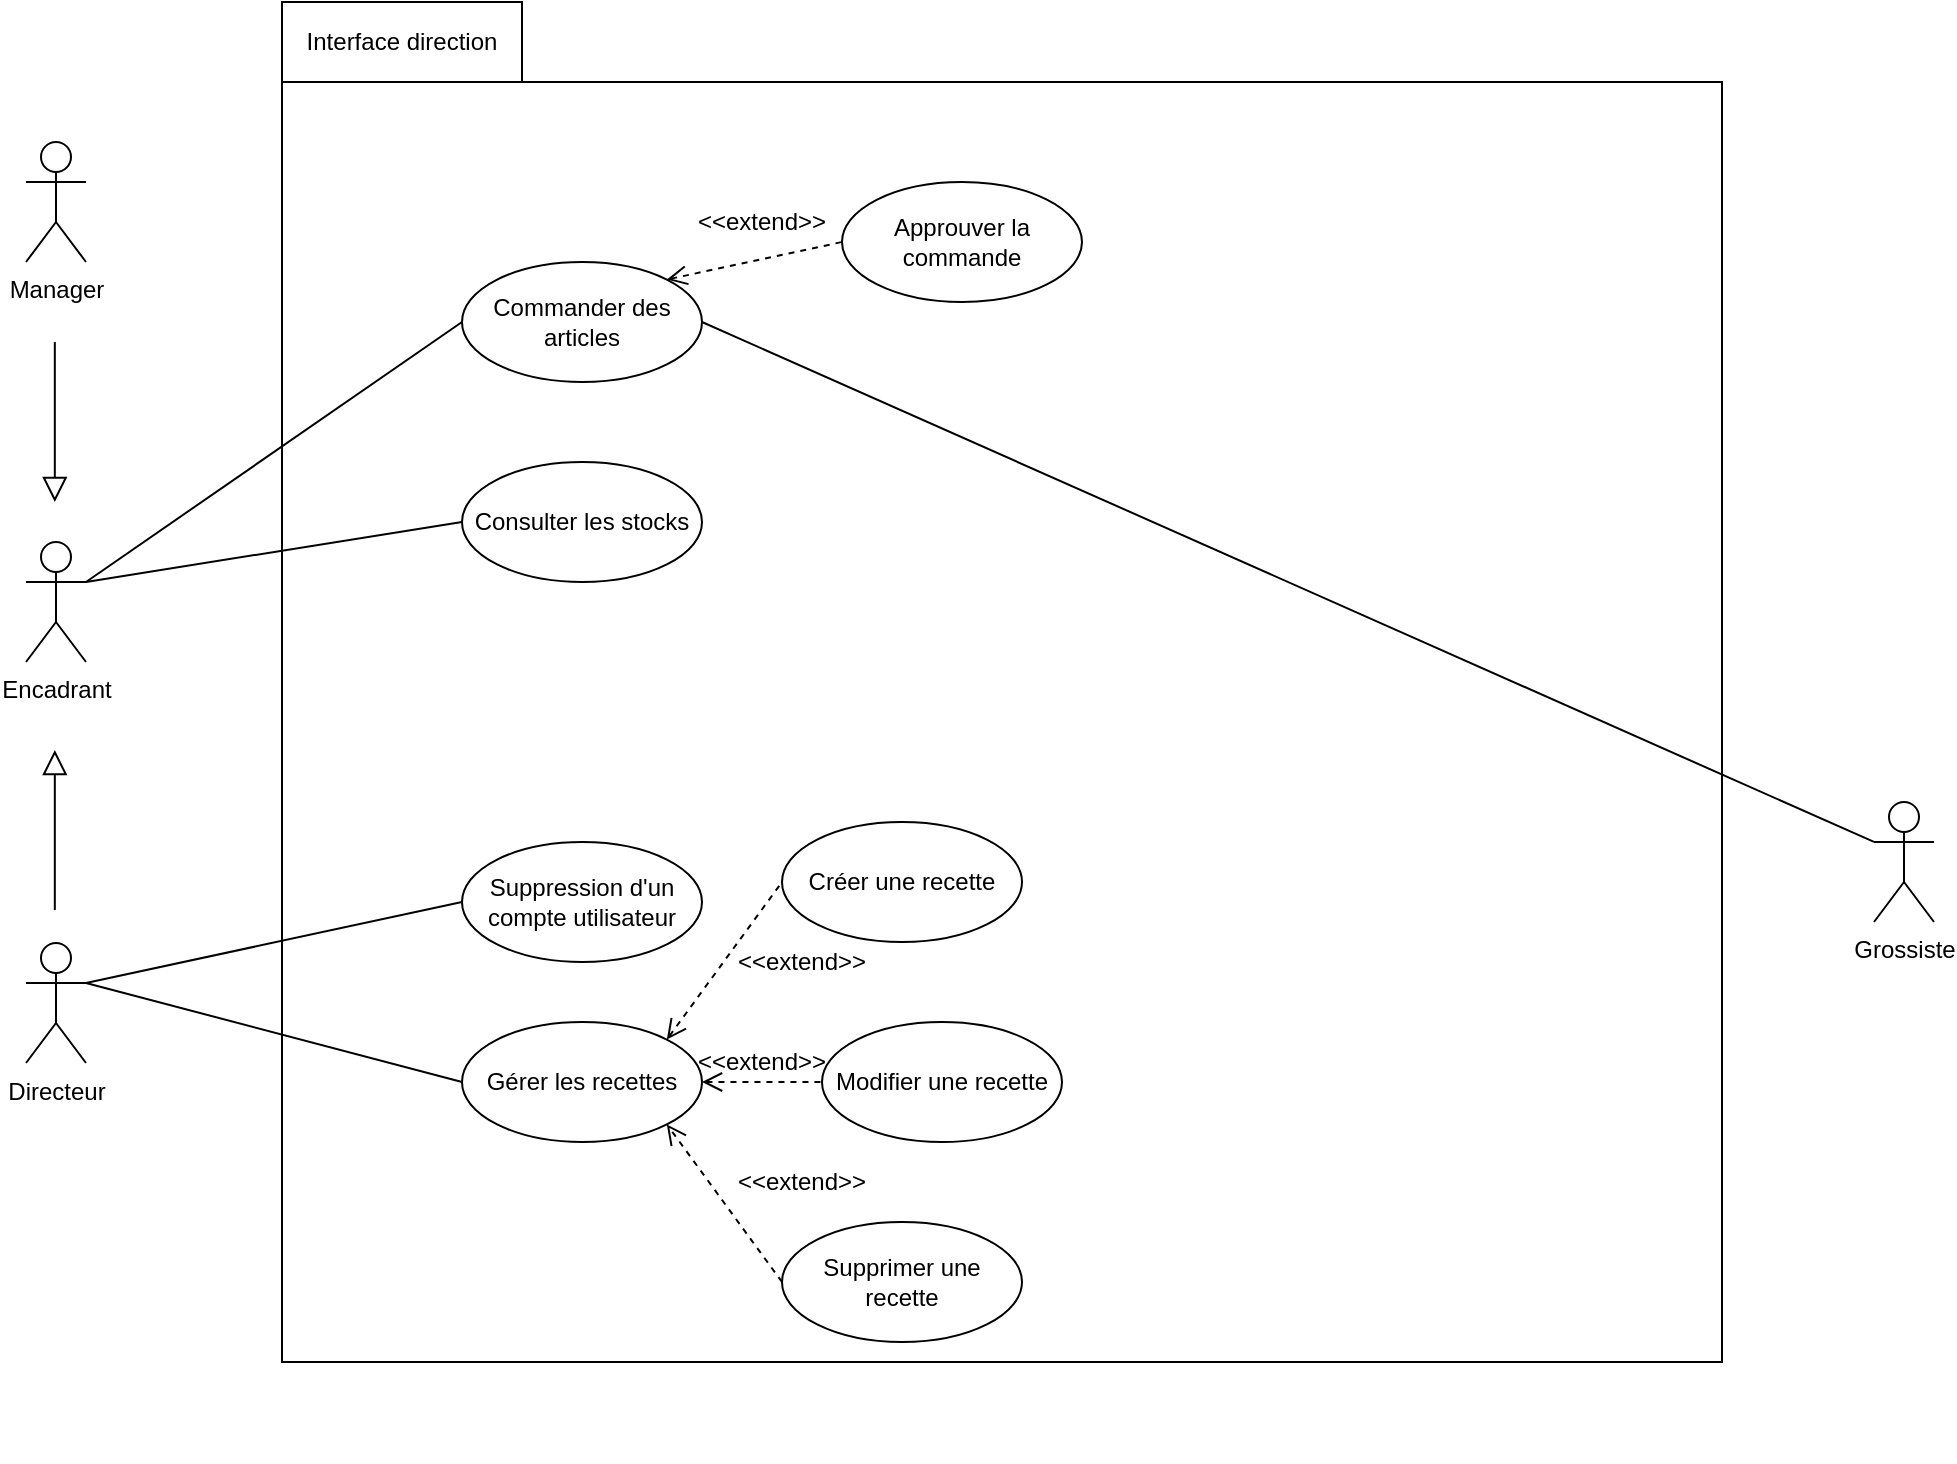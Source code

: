 <mxfile version="13.3.1" type="device"><diagram name="Page-1" id="b5b7bab2-c9e2-2cf4-8b2a-24fd1a2a6d21"><mxGraphModel dx="1278" dy="949" grid="1" gridSize="10" guides="1" tooltips="1" connect="1" arrows="1" fold="1" page="1" pageScale="1" pageWidth="1169" pageHeight="827" background="#ffffff" math="0" shadow="0"><root><mxCell id="0"/><mxCell id="1" parent="0"/><mxCell id="ZWSCRHIobyAyEFh-fxVe-1" value="" style="group" parent="1" vertex="1" connectable="0"><mxGeometry x="270" y="90" width="786" height="680" as="geometry"/></mxCell><mxCell id="ZWSCRHIobyAyEFh-fxVe-2" value="&lt;div&gt;&lt;br&gt;&lt;/div&gt;&lt;div&gt;&lt;br&gt;&lt;/div&gt;" style="shape=folder;fontStyle=1;spacingTop=10;tabWidth=120;tabHeight=40;tabPosition=left;html=1;fillColor=none;" parent="ZWSCRHIobyAyEFh-fxVe-1" vertex="1"><mxGeometry x="-40" y="-50" width="720" height="680" as="geometry"/></mxCell><mxCell id="ZWSCRHIobyAyEFh-fxVe-22" value="Interface direction" style="text;html=1;strokeColor=none;fillColor=none;align=center;verticalAlign=middle;whiteSpace=wrap;rounded=0;" parent="ZWSCRHIobyAyEFh-fxVe-1" vertex="1"><mxGeometry x="-30" y="-40" width="100" height="20" as="geometry"/></mxCell><mxCell id="ZWSCRHIobyAyEFh-fxVe-23" value="Commander des articles" style="ellipse;whiteSpace=wrap;html=1;fillColor=none;" parent="ZWSCRHIobyAyEFh-fxVe-1" vertex="1"><mxGeometry x="50" y="80" width="120" height="60" as="geometry"/></mxCell><mxCell id="ZWSCRHIobyAyEFh-fxVe-24" value="Grossiste" style="shape=umlActor;verticalLabelPosition=bottom;labelBackgroundColor=#ffffff;verticalAlign=top;html=1;outlineConnect=0;" parent="ZWSCRHIobyAyEFh-fxVe-1" vertex="1"><mxGeometry x="756" y="350" width="30" height="60" as="geometry"/></mxCell><mxCell id="ZWSCRHIobyAyEFh-fxVe-25" value="" style="endArrow=none;html=1;entryX=1;entryY=0.5;entryDx=0;entryDy=0;exitX=0;exitY=0.333;exitDx=0;exitDy=0;exitPerimeter=0;" parent="ZWSCRHIobyAyEFh-fxVe-1" source="ZWSCRHIobyAyEFh-fxVe-24" target="ZWSCRHIobyAyEFh-fxVe-23" edge="1"><mxGeometry width="50" height="50" relative="1" as="geometry"><mxPoint x="256" y="20" as="sourcePoint"/><mxPoint x="306" y="-30" as="targetPoint"/></mxGeometry></mxCell><mxCell id="ZWSCRHIobyAyEFh-fxVe-29" value="Consulter les stocks" style="ellipse;whiteSpace=wrap;html=1;fillColor=none;" parent="ZWSCRHIobyAyEFh-fxVe-1" vertex="1"><mxGeometry x="50" y="180" width="120" height="60" as="geometry"/></mxCell><mxCell id="ZWSCRHIobyAyEFh-fxVe-41" value="Gérer les recettes" style="ellipse;whiteSpace=wrap;html=1;fillColor=none;" parent="ZWSCRHIobyAyEFh-fxVe-1" vertex="1"><mxGeometry x="50" y="460" width="120" height="60" as="geometry"/></mxCell><mxCell id="ZWSCRHIobyAyEFh-fxVe-42" value="Modifier une recette" style="ellipse;whiteSpace=wrap;html=1;fillColor=none;" parent="ZWSCRHIobyAyEFh-fxVe-1" vertex="1"><mxGeometry x="230" y="460" width="120" height="60" as="geometry"/></mxCell><mxCell id="ZWSCRHIobyAyEFh-fxVe-43" value="Créer une recette" style="ellipse;whiteSpace=wrap;html=1;fillColor=none;" parent="ZWSCRHIobyAyEFh-fxVe-1" vertex="1"><mxGeometry x="210" y="360" width="120" height="60" as="geometry"/></mxCell><mxCell id="ZWSCRHIobyAyEFh-fxVe-44" value="Supprimer une recette" style="ellipse;whiteSpace=wrap;html=1;fillColor=none;" parent="ZWSCRHIobyAyEFh-fxVe-1" vertex="1"><mxGeometry x="210" y="560" width="120" height="60" as="geometry"/></mxCell><mxCell id="ZWSCRHIobyAyEFh-fxVe-45" value="" style="endArrow=none;dashed=1;html=1;exitX=1;exitY=0;exitDx=0;exitDy=0;entryX=0;entryY=0.5;entryDx=0;entryDy=0;startArrow=open;startFill=0;startSize=8;" parent="ZWSCRHIobyAyEFh-fxVe-1" source="ZWSCRHIobyAyEFh-fxVe-41" target="ZWSCRHIobyAyEFh-fxVe-43" edge="1"><mxGeometry width="50" height="50" relative="1" as="geometry"><mxPoint x="290" y="410" as="sourcePoint"/><mxPoint x="340" y="360" as="targetPoint"/></mxGeometry></mxCell><mxCell id="ZWSCRHIobyAyEFh-fxVe-46" value="" style="endArrow=none;dashed=1;html=1;exitX=1;exitY=0.5;exitDx=0;exitDy=0;entryX=0;entryY=0.5;entryDx=0;entryDy=0;startArrow=open;startFill=0;startSize=8;" parent="ZWSCRHIobyAyEFh-fxVe-1" source="ZWSCRHIobyAyEFh-fxVe-41" target="ZWSCRHIobyAyEFh-fxVe-42" edge="1"><mxGeometry width="50" height="50" relative="1" as="geometry"><mxPoint x="170" y="520" as="sourcePoint"/><mxPoint x="340" y="380" as="targetPoint"/></mxGeometry></mxCell><mxCell id="ZWSCRHIobyAyEFh-fxVe-48" value="" style="endArrow=open;dashed=1;html=1;entryX=1;entryY=1;entryDx=0;entryDy=0;exitX=0;exitY=0.5;exitDx=0;exitDy=0;startArrow=none;startFill=0;startSize=6;endSize=8;endFill=0;" parent="ZWSCRHIobyAyEFh-fxVe-1" source="ZWSCRHIobyAyEFh-fxVe-44" target="ZWSCRHIobyAyEFh-fxVe-41" edge="1"><mxGeometry width="50" height="50" relative="1" as="geometry"><mxPoint x="380" y="410" as="sourcePoint"/><mxPoint x="430" y="360" as="targetPoint"/></mxGeometry></mxCell><mxCell id="ZWSCRHIobyAyEFh-fxVe-49" value="&amp;lt;&amp;lt;extend&amp;gt;&amp;gt;" style="text;html=1;strokeColor=none;fillColor=none;align=center;verticalAlign=middle;whiteSpace=wrap;rounded=0;" parent="ZWSCRHIobyAyEFh-fxVe-1" vertex="1"><mxGeometry x="200" y="420" width="40" height="20" as="geometry"/></mxCell><mxCell id="ZWSCRHIobyAyEFh-fxVe-50" value="&amp;lt;&amp;lt;extend&amp;gt;&amp;gt;" style="text;html=1;strokeColor=none;fillColor=none;align=center;verticalAlign=middle;whiteSpace=wrap;rounded=0;" parent="ZWSCRHIobyAyEFh-fxVe-1" vertex="1"><mxGeometry x="180" y="470" width="40" height="20" as="geometry"/></mxCell><mxCell id="ZWSCRHIobyAyEFh-fxVe-51" value="&amp;lt;&amp;lt;extend&amp;gt;&amp;gt;" style="text;html=1;strokeColor=none;fillColor=none;align=center;verticalAlign=middle;whiteSpace=wrap;rounded=0;" parent="ZWSCRHIobyAyEFh-fxVe-1" vertex="1"><mxGeometry x="200" y="530" width="40" height="20" as="geometry"/></mxCell><mxCell id="ZWSCRHIobyAyEFh-fxVe-54" value="Approuver la commande" style="ellipse;whiteSpace=wrap;html=1;fillColor=none;" parent="ZWSCRHIobyAyEFh-fxVe-1" vertex="1"><mxGeometry x="240" y="40" width="120" height="60" as="geometry"/></mxCell><mxCell id="ZWSCRHIobyAyEFh-fxVe-55" value="&amp;lt;&amp;lt;extend&amp;gt;&amp;gt;" style="text;html=1;strokeColor=none;fillColor=none;align=center;verticalAlign=middle;whiteSpace=wrap;rounded=0;" parent="ZWSCRHIobyAyEFh-fxVe-1" vertex="1"><mxGeometry x="180" y="50" width="40" height="20" as="geometry"/></mxCell><mxCell id="ZWSCRHIobyAyEFh-fxVe-57" value="Suppression d'un compte utilisateur" style="ellipse;whiteSpace=wrap;html=1;fillColor=none;" parent="ZWSCRHIobyAyEFh-fxVe-1" vertex="1"><mxGeometry x="50" y="370" width="120" height="60" as="geometry"/></mxCell><mxCell id="ZWSCRHIobyAyEFh-fxVe-30" value="Manager" style="shape=umlActor;verticalLabelPosition=bottom;labelBackgroundColor=#ffffff;verticalAlign=top;html=1;outlineConnect=0;" parent="1" vertex="1"><mxGeometry x="102" y="110" width="30" height="60" as="geometry"/></mxCell><mxCell id="ZWSCRHIobyAyEFh-fxVe-31" value="&lt;div&gt;Directeur&lt;/div&gt;" style="shape=umlActor;verticalLabelPosition=bottom;labelBackgroundColor=#ffffff;verticalAlign=top;html=1;outlineConnect=0;" parent="1" vertex="1"><mxGeometry x="102" y="510.5" width="30" height="60" as="geometry"/></mxCell><mxCell id="ZWSCRHIobyAyEFh-fxVe-32" value="Encadrant" style="shape=umlActor;verticalLabelPosition=bottom;labelBackgroundColor=#ffffff;verticalAlign=top;html=1;outlineConnect=0;" parent="1" vertex="1"><mxGeometry x="102" y="310" width="30" height="60" as="geometry"/></mxCell><mxCell id="ZWSCRHIobyAyEFh-fxVe-35" value="" style="endArrow=block;html=1;endFill=0;endSize=10;" parent="1" edge="1"><mxGeometry width="50" height="50" relative="1" as="geometry"><mxPoint x="116.41" y="494.0" as="sourcePoint"/><mxPoint x="116.41" y="414.0" as="targetPoint"/></mxGeometry></mxCell><mxCell id="ZWSCRHIobyAyEFh-fxVe-36" value="" style="endArrow=none;html=1;exitX=1;exitY=0.333;exitDx=0;exitDy=0;exitPerimeter=0;entryX=0;entryY=0.5;entryDx=0;entryDy=0;" parent="1" source="ZWSCRHIobyAyEFh-fxVe-32" target="ZWSCRHIobyAyEFh-fxVe-29" edge="1"><mxGeometry width="50" height="50" relative="1" as="geometry"><mxPoint x="470" y="400" as="sourcePoint"/><mxPoint x="520" y="350" as="targetPoint"/></mxGeometry></mxCell><mxCell id="ZWSCRHIobyAyEFh-fxVe-39" value="" style="endArrow=none;html=1;entryX=0;entryY=0.5;entryDx=0;entryDy=0;exitX=1;exitY=0.333;exitDx=0;exitDy=0;exitPerimeter=0;" parent="1" source="ZWSCRHIobyAyEFh-fxVe-32" target="ZWSCRHIobyAyEFh-fxVe-23" edge="1"><mxGeometry width="50" height="50" relative="1" as="geometry"><mxPoint x="600" y="400" as="sourcePoint"/><mxPoint x="650" y="350" as="targetPoint"/></mxGeometry></mxCell><mxCell id="ZWSCRHIobyAyEFh-fxVe-52" value="" style="endArrow=none;html=1;entryX=0;entryY=0.5;entryDx=0;entryDy=0;exitX=1;exitY=0.333;exitDx=0;exitDy=0;exitPerimeter=0;" parent="1" source="ZWSCRHIobyAyEFh-fxVe-31" target="ZWSCRHIobyAyEFh-fxVe-41" edge="1"><mxGeometry width="50" height="50" relative="1" as="geometry"><mxPoint x="110" y="400" as="sourcePoint"/><mxPoint x="610" y="450" as="targetPoint"/></mxGeometry></mxCell><mxCell id="ZWSCRHIobyAyEFh-fxVe-53" value="" style="endArrow=none;dashed=1;html=1;exitX=1;exitY=0;exitDx=0;exitDy=0;endFill=0;startSize=8;endSize=8;startArrow=open;startFill=0;" parent="1" source="ZWSCRHIobyAyEFh-fxVe-23" edge="1"><mxGeometry width="50" height="50" relative="1" as="geometry"><mxPoint x="560" y="200" as="sourcePoint"/><mxPoint x="510" y="160" as="targetPoint"/></mxGeometry></mxCell><mxCell id="ZWSCRHIobyAyEFh-fxVe-58" value="" style="endArrow=none;html=1;entryX=0;entryY=0.5;entryDx=0;entryDy=0;exitX=1;exitY=0.333;exitDx=0;exitDy=0;exitPerimeter=0;" parent="1" source="ZWSCRHIobyAyEFh-fxVe-31" target="ZWSCRHIobyAyEFh-fxVe-57" edge="1"><mxGeometry width="50" height="50" relative="1" as="geometry"><mxPoint x="80" y="490" as="sourcePoint"/><mxPoint x="610" y="350" as="targetPoint"/></mxGeometry></mxCell><mxCell id="ale5NyuDR_c3tiTjP34F-1" value="" style="endArrow=block;html=1;endFill=0;endSize=10;" edge="1" parent="1"><mxGeometry width="50" height="50" relative="1" as="geometry"><mxPoint x="116.41" y="210" as="sourcePoint"/><mxPoint x="116.41" y="290" as="targetPoint"/></mxGeometry></mxCell></root></mxGraphModel></diagram></mxfile>